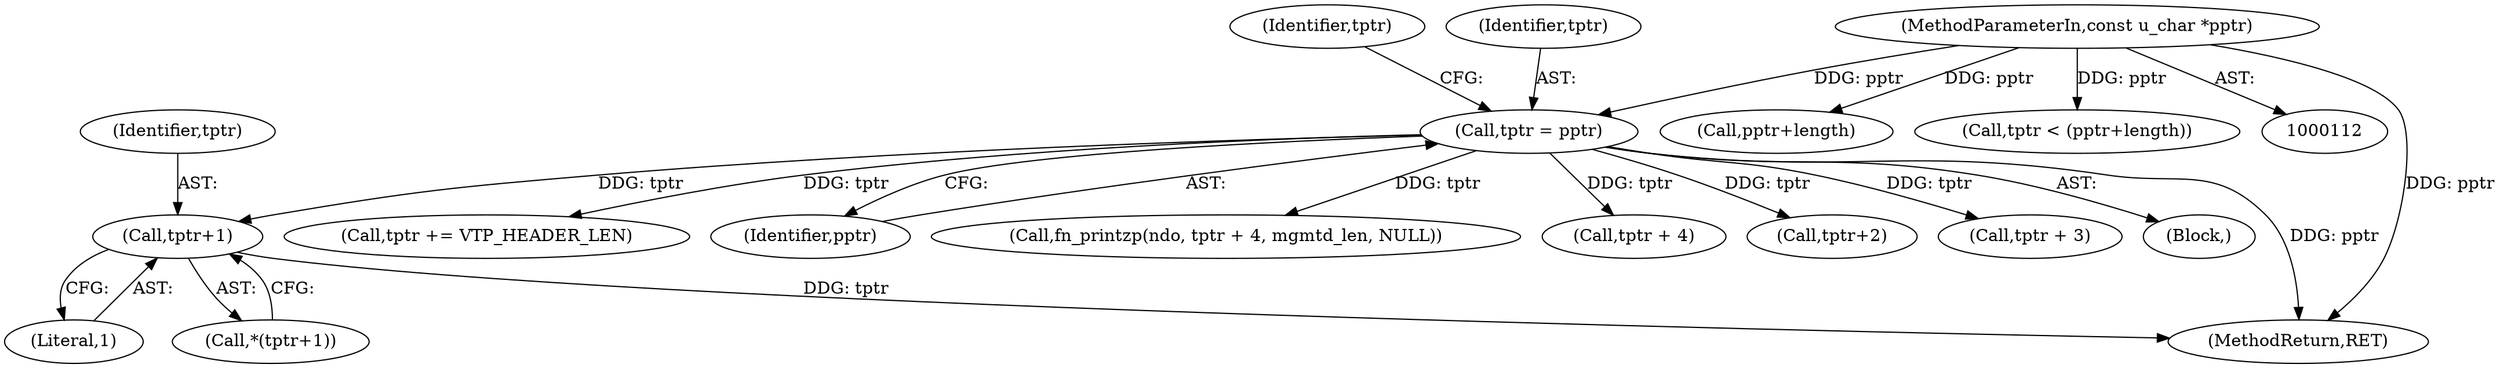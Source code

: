 digraph "0_tcpdump_c5dd7bef5e54da5996dc4713284aa6266ae75b75@pointer" {
"1000139" [label="(Call,tptr+1)"];
"1000129" [label="(Call,tptr = pptr)"];
"1000114" [label="(MethodParameterIn,const u_char *pptr)"];
"1000134" [label="(Identifier,tptr)"];
"1000310" [label="(Call,pptr+length)"];
"1000213" [label="(Call,tptr += VTP_HEADER_LEN)"];
"1000131" [label="(Identifier,pptr)"];
"1000141" [label="(Literal,1)"];
"1000192" [label="(Call,fn_printzp(ndo, tptr + 4, mgmtd_len, NULL))"];
"1000140" [label="(Identifier,tptr)"];
"1000308" [label="(Call,tptr < (pptr+length))"];
"1000194" [label="(Call,tptr + 4)"];
"1000210" [label="(Call,tptr+2)"];
"1000581" [label="(MethodReturn,RET)"];
"1000173" [label="(Call,tptr + 3)"];
"1000139" [label="(Call,tptr+1)"];
"1000129" [label="(Call,tptr = pptr)"];
"1000116" [label="(Block,)"];
"1000114" [label="(MethodParameterIn,const u_char *pptr)"];
"1000138" [label="(Call,*(tptr+1))"];
"1000130" [label="(Identifier,tptr)"];
"1000139" -> "1000138"  [label="AST: "];
"1000139" -> "1000141"  [label="CFG: "];
"1000140" -> "1000139"  [label="AST: "];
"1000141" -> "1000139"  [label="AST: "];
"1000138" -> "1000139"  [label="CFG: "];
"1000139" -> "1000581"  [label="DDG: tptr"];
"1000129" -> "1000139"  [label="DDG: tptr"];
"1000129" -> "1000116"  [label="AST: "];
"1000129" -> "1000131"  [label="CFG: "];
"1000130" -> "1000129"  [label="AST: "];
"1000131" -> "1000129"  [label="AST: "];
"1000134" -> "1000129"  [label="CFG: "];
"1000129" -> "1000581"  [label="DDG: pptr"];
"1000114" -> "1000129"  [label="DDG: pptr"];
"1000129" -> "1000173"  [label="DDG: tptr"];
"1000129" -> "1000192"  [label="DDG: tptr"];
"1000129" -> "1000194"  [label="DDG: tptr"];
"1000129" -> "1000210"  [label="DDG: tptr"];
"1000129" -> "1000213"  [label="DDG: tptr"];
"1000114" -> "1000112"  [label="AST: "];
"1000114" -> "1000581"  [label="DDG: pptr"];
"1000114" -> "1000308"  [label="DDG: pptr"];
"1000114" -> "1000310"  [label="DDG: pptr"];
}
